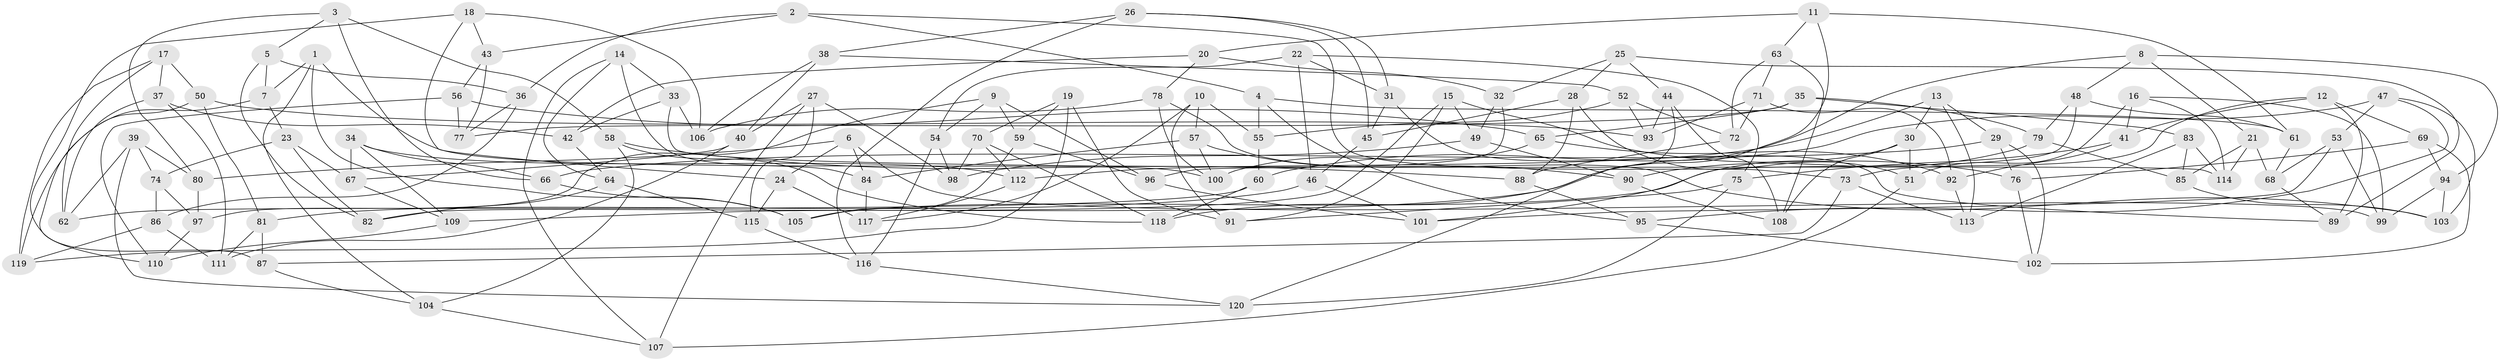 // coarse degree distribution, {6: 0.5416666666666666, 4: 0.3472222222222222, 5: 0.1111111111111111}
// Generated by graph-tools (version 1.1) at 2025/52/02/27/25 19:52:31]
// undirected, 120 vertices, 240 edges
graph export_dot {
graph [start="1"]
  node [color=gray90,style=filled];
  1;
  2;
  3;
  4;
  5;
  6;
  7;
  8;
  9;
  10;
  11;
  12;
  13;
  14;
  15;
  16;
  17;
  18;
  19;
  20;
  21;
  22;
  23;
  24;
  25;
  26;
  27;
  28;
  29;
  30;
  31;
  32;
  33;
  34;
  35;
  36;
  37;
  38;
  39;
  40;
  41;
  42;
  43;
  44;
  45;
  46;
  47;
  48;
  49;
  50;
  51;
  52;
  53;
  54;
  55;
  56;
  57;
  58;
  59;
  60;
  61;
  62;
  63;
  64;
  65;
  66;
  67;
  68;
  69;
  70;
  71;
  72;
  73;
  74;
  75;
  76;
  77;
  78;
  79;
  80;
  81;
  82;
  83;
  84;
  85;
  86;
  87;
  88;
  89;
  90;
  91;
  92;
  93;
  94;
  95;
  96;
  97;
  98;
  99;
  100;
  101;
  102;
  103;
  104;
  105;
  106;
  107;
  108;
  109;
  110;
  111;
  112;
  113;
  114;
  115;
  116;
  117;
  118;
  119;
  120;
  1 -- 7;
  1 -- 100;
  1 -- 105;
  1 -- 104;
  2 -- 4;
  2 -- 43;
  2 -- 73;
  2 -- 36;
  3 -- 58;
  3 -- 66;
  3 -- 5;
  3 -- 80;
  4 -- 95;
  4 -- 55;
  4 -- 61;
  5 -- 7;
  5 -- 82;
  5 -- 36;
  6 -- 99;
  6 -- 84;
  6 -- 80;
  6 -- 24;
  7 -- 119;
  7 -- 23;
  8 -- 94;
  8 -- 21;
  8 -- 48;
  8 -- 109;
  9 -- 97;
  9 -- 59;
  9 -- 54;
  9 -- 96;
  10 -- 55;
  10 -- 91;
  10 -- 57;
  10 -- 117;
  11 -- 20;
  11 -- 61;
  11 -- 63;
  11 -- 118;
  12 -- 69;
  12 -- 41;
  12 -- 73;
  12 -- 89;
  13 -- 112;
  13 -- 29;
  13 -- 113;
  13 -- 30;
  14 -- 107;
  14 -- 33;
  14 -- 64;
  14 -- 84;
  15 -- 76;
  15 -- 82;
  15 -- 49;
  15 -- 91;
  16 -- 114;
  16 -- 51;
  16 -- 41;
  16 -- 99;
  17 -- 62;
  17 -- 50;
  17 -- 119;
  17 -- 37;
  18 -- 43;
  18 -- 24;
  18 -- 106;
  18 -- 87;
  19 -- 119;
  19 -- 91;
  19 -- 70;
  19 -- 59;
  20 -- 42;
  20 -- 78;
  20 -- 32;
  21 -- 114;
  21 -- 68;
  21 -- 85;
  22 -- 75;
  22 -- 54;
  22 -- 31;
  22 -- 46;
  23 -- 67;
  23 -- 74;
  23 -- 82;
  24 -- 115;
  24 -- 117;
  25 -- 28;
  25 -- 89;
  25 -- 44;
  25 -- 32;
  26 -- 38;
  26 -- 116;
  26 -- 31;
  26 -- 45;
  27 -- 98;
  27 -- 40;
  27 -- 107;
  27 -- 115;
  28 -- 45;
  28 -- 51;
  28 -- 88;
  29 -- 66;
  29 -- 76;
  29 -- 102;
  30 -- 101;
  30 -- 51;
  30 -- 108;
  31 -- 45;
  31 -- 89;
  32 -- 96;
  32 -- 49;
  33 -- 106;
  33 -- 42;
  33 -- 114;
  34 -- 112;
  34 -- 66;
  34 -- 109;
  34 -- 67;
  35 -- 77;
  35 -- 79;
  35 -- 65;
  35 -- 83;
  36 -- 77;
  36 -- 86;
  37 -- 42;
  37 -- 111;
  37 -- 62;
  38 -- 40;
  38 -- 106;
  38 -- 52;
  39 -- 62;
  39 -- 74;
  39 -- 120;
  39 -- 80;
  40 -- 111;
  40 -- 67;
  41 -- 75;
  41 -- 92;
  42 -- 64;
  43 -- 77;
  43 -- 56;
  44 -- 93;
  44 -- 120;
  44 -- 108;
  45 -- 46;
  46 -- 81;
  46 -- 101;
  47 -- 95;
  47 -- 103;
  47 -- 60;
  47 -- 53;
  48 -- 79;
  48 -- 61;
  48 -- 105;
  49 -- 90;
  49 -- 98;
  50 -- 81;
  50 -- 110;
  50 -- 93;
  51 -- 107;
  52 -- 72;
  52 -- 93;
  52 -- 55;
  53 -- 68;
  53 -- 101;
  53 -- 99;
  54 -- 98;
  54 -- 116;
  55 -- 60;
  56 -- 77;
  56 -- 110;
  56 -- 65;
  57 -- 84;
  57 -- 100;
  57 -- 90;
  58 -- 118;
  58 -- 104;
  58 -- 88;
  59 -- 105;
  59 -- 96;
  60 -- 118;
  60 -- 62;
  61 -- 68;
  63 -- 71;
  63 -- 108;
  63 -- 72;
  64 -- 82;
  64 -- 115;
  65 -- 92;
  65 -- 100;
  66 -- 105;
  67 -- 109;
  68 -- 89;
  69 -- 76;
  69 -- 102;
  69 -- 94;
  70 -- 118;
  70 -- 112;
  70 -- 98;
  71 -- 92;
  71 -- 72;
  71 -- 93;
  72 -- 88;
  73 -- 113;
  73 -- 87;
  74 -- 86;
  74 -- 97;
  75 -- 120;
  75 -- 91;
  76 -- 102;
  78 -- 103;
  78 -- 100;
  78 -- 106;
  79 -- 90;
  79 -- 85;
  80 -- 97;
  81 -- 111;
  81 -- 87;
  83 -- 113;
  83 -- 85;
  83 -- 114;
  84 -- 117;
  85 -- 103;
  86 -- 111;
  86 -- 119;
  87 -- 104;
  88 -- 95;
  90 -- 108;
  92 -- 113;
  94 -- 99;
  94 -- 103;
  95 -- 102;
  96 -- 101;
  97 -- 110;
  104 -- 107;
  109 -- 110;
  112 -- 117;
  115 -- 116;
  116 -- 120;
}
